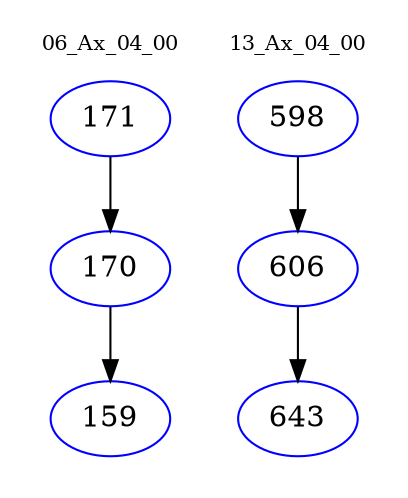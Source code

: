 digraph{
subgraph cluster_0 {
color = white
label = "06_Ax_04_00";
fontsize=10;
T0_171 [label="171", color="blue"]
T0_171 -> T0_170 [color="black"]
T0_170 [label="170", color="blue"]
T0_170 -> T0_159 [color="black"]
T0_159 [label="159", color="blue"]
}
subgraph cluster_1 {
color = white
label = "13_Ax_04_00";
fontsize=10;
T1_598 [label="598", color="blue"]
T1_598 -> T1_606 [color="black"]
T1_606 [label="606", color="blue"]
T1_606 -> T1_643 [color="black"]
T1_643 [label="643", color="blue"]
}
}

